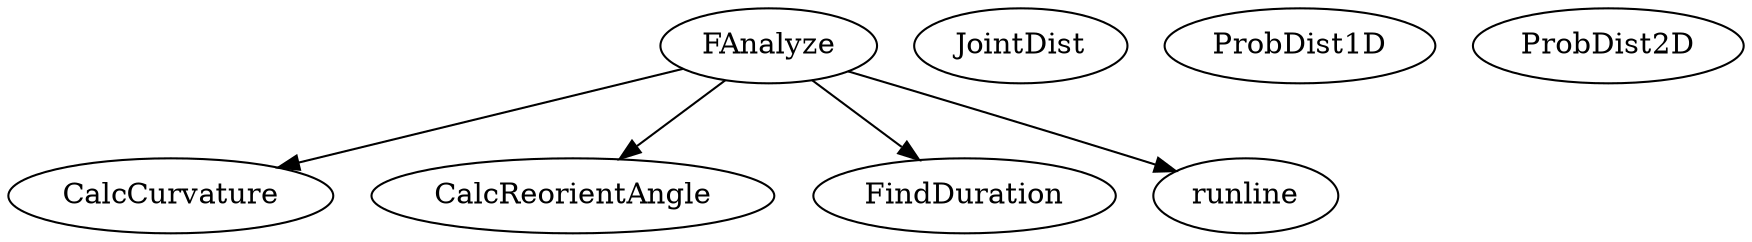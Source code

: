 /* Created by mdot for Matlab */
digraph m2html {
  FAnalyze -> CalcCurvature;
  FAnalyze -> CalcReorientAngle;
  FAnalyze -> FindDuration;
  FAnalyze -> runline;

  CalcCurvature [URL="CalcCurvature.html"];
  CalcReorientAngle [URL="CalcReorientAngle.html"];
  FAnalyze [URL="FAnalyze.html"];
  FindDuration [URL="FindDuration.html"];
  JointDist [URL="JointDist.html"];
  ProbDist1D [URL="ProbDist1D.html"];
  ProbDist2D [URL="ProbDist2D.html"];
  runline [URL="runline.html"];
}